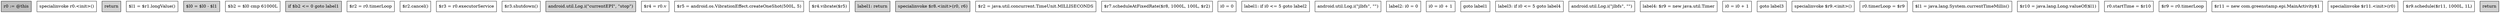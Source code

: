 ### merge dot files
digraph main {
subgraph "void <clinit>()" {
    label="void <clinit>()";
    node [shape=box];
    "0" [style=filled,fillcolor=gray,label="$z0 = java.lang.Boolean.parseBoolean(\"true\")",];
    "1" [label="com.greenstamp.epi.BuildConfig.DEBUG = $z0",];
    "2" [style=filled,fillcolor=lightgray,label="return",];
}
subgraph "void <init>()" {
    label="void <init>()";
    node [shape=box];
    "0" [style=filled,fillcolor=gray,label="r0 := @this",];
    "1" [label="specialinvoke r0.<init>()",];
    "2" [style=filled,fillcolor=lightgray,label="return",];
}
subgraph "void <init>(com.greenstamp.epi.MainActivity)" {
    label="void <init>(com.greenstamp.epi.MainActivity)";
    node [shape=box];
    "0" [style=filled,fillcolor=gray,label="r0 := @this",];
    "1" [label="$r1 := @parameter0",];
    "2" [label="r0.this$0 = $r1",];
    "3" [label="specialinvoke r0.<init>()",];
    "4" [style=filled,fillcolor=lightgray,label="return",];
}
subgraph "void run()" {
    label="void run()";
    node [shape=box];
    "0" [style=filled,fillcolor=gray,label="r0 := @this",];
    "1" [label="$r1 = r0.this$0",];
    "2" [label="$r1.timeout()",];
    "3" [label="$l0 = java.lang.System.currentTimeMillis()",];
    "4" [label="$r2 = java.lang.Long.valueOf($l0)",];
    "5" [label="r0.timeMillis = $r2",];
    "6" [label="$r3 = new java.lang.StringBuilder",];
    "7" [label="specialinvoke $r3.<init>()",];
    "8" [label="$r3 = $r3.append(\"\")",];
    "9" [label="$l0 = java.lang.System.currentTimeMillis()",];
    "10" [label="$r2 = r0.timeMillis",];
    "11" [label="$l1 = $r2.longValue()",];
    "12" [label="$l0 = $l0 - $l1",];
    "13" [label="$r3 = $r3.append($l0)",];
    "14" [label="$r4 = $r3.toString()",];
    "15" [label="android.util.Log.i(\"executionTime\", $r4)",];
    "16" [style=filled,fillcolor=lightgray,label="return",];
}
subgraph "void <init>(com.greenstamp.epi.MainActivity,android.os.BatteryManager)" {
    label="void <init>(com.greenstamp.epi.MainActivity,android.os.BatteryManager)";
    node [shape=box];
    "0" [style=filled,fillcolor=gray,label="r0 := @this",];
    "1" [label="$r1 := @parameter0",];
    "2" [label="$r2 := @parameter1",];
    "3" [label="specialinvoke r0.<init>()",];
    "4" [label="r0.f$0 = $r1",];
    "5" [label="r0.f$1 = $r2",];
    "6" [style=filled,fillcolor=lightgray,label="return",];
}
subgraph "void run()" {
    label="void run()";
    node [shape=box];
    "0" [style=filled,fillcolor=gray,label="r0 := @this",];
    "1" [label="$r1 = r0.f$0",];
    "2" [label="$r2 = r0.f$1",];
    "3" [label="$r1.lambda$onCreate$0$com-greenstamp-epi-MainActivity($r2)",];
    "4" [style=filled,fillcolor=lightgray,label="return",];
}
subgraph "void <init>()" {
    label="void <init>()";
    node [shape=box];
    "0" [style=filled,fillcolor=gray,label="r0 := @this",];
    "1" [label="specialinvoke r0.<init>()",];
    "2" [style=filled,fillcolor=lightgray,label="return",];
}
subgraph "void lambda$onCreate$0$com-greenstamp-epi-MainActivity(android.os.BatteryManager)" {
    label="void lambda$onCreate$0$com-greenstamp-epi-MainActivity(android.os.BatteryManager)";
    node [shape=box];
    "0" [style=filled,fillcolor=gray,label="r0 := @this",];
    "1" [label="$r1 := @parameter0",];
    "2" [label="$l0 = $r1.getLongProperty(2)",];
    "3" [label="r0.current = $l0",];
    "4" [label="$r2 = new java.lang.StringBuilder",];
    "5" [label="specialinvoke $r2.<init>()",];
    "6" [label="$r2 = $r2.append(\"\")",];
    "7" [label="$l0 = r0.current",];
    "8" [label="$r2 = $r2.append($l0)",];
    "9" [label="$r3 = $r2.toString()",];
    "10" [label="android.util.Log.i(\"currentEPI\", $r3)",];
    "11" [style=filled,fillcolor=lightgray,label="return",];
}
subgraph "void onCreate(android.os.Bundle)" {
    label="void onCreate(android.os.Bundle)";
    node [shape=box];
    "0" [style=filled,fillcolor=gray,label="r0 := @this",];
    "1" [label="$r1 := @parameter0",];
    "2" [label="specialinvoke r0.onCreate($r1)",];
    "3" [label="$r3 = r0.getWindow()",];
    "4" [label="$r3.addFlags(128)",];
    "5" [label="r0.setTurnScreenOn(1)",];
    "6" [label="r0.setContentView(2131427376)",];
    "7" [label="$r4 = r0.getSystemService(\"vibrator\")",];
    "8" [label="r5 = (android.os.Vibrator) $r4",];
    "9" [label="r0.v = r5",];
    "10" [label="$r4 = r0.getSystemService(\"batterymanager\")",];
    "11" [label="r6 = (android.os.BatteryManager) $r4",];
    "12" [label="r0.myActivity = r0",];
    "13" [label="$r7 = java.util.concurrent.Executors.newScheduledThreadPool(1)",];
    "14" [label="r0.executorService = $r7",];
    "15" [label="$r8 = new com.greenstamp.epi.MainActivity$$ExternalSyntheticLambda0",];
    "16" [label="specialinvoke $r8.<init>(r0, r6)",];
    "17" [label="$r2 = java.util.concurrent.TimeUnit.MILLISECONDS",];
    "18" [label="$r7.scheduleAtFixedRate($r8, 1000L, 100L, $r2)",];
    "19" [label="i0 = 0",];
    "20" [label="label1: if i0 <= 5 goto label2",];
    "21" [label="android.util.Log.i(\"jlbfs\", \"\")",];
    "24" [label="label2: i0 = 0",];
    "22" [label="i0 = i0 + 1",];
    "23" [label="goto label1",];
    "25" [label="label3: if i0 <= 5 goto label4",];
    "26" [label="android.util.Log.i(\"jlbfs\", \"\")",];
    "29" [label="label4: $r9 = new java.util.Timer",];
    "27" [label="i0 = i0 + 1",];
    "28" [label="goto label3",];
    "30" [label="specialinvoke $r9.<init>()",];
    "31" [label="r0.timerLoop = $r9",];
    "32" [label="$l1 = java.lang.System.currentTimeMillis()",];
    "33" [label="$r10 = java.lang.Long.valueOf($l1)",];
    "34" [label="r0.startTime = $r10",];
    "35" [label="$r9 = r0.timerLoop",];
    "36" [label="$r11 = new com.greenstamp.epi.MainActivity$1",];
    "37" [label="specialinvoke $r11.<init>(r0)",];
    "38" [label="$r9.schedule($r11, 1000L, 1L)",];
    "39" [style=filled,fillcolor=lightgray,label="return",];
}
subgraph "void timeout()" {
    label="void timeout()";
    node [shape=box];
    "0" [style=filled,fillcolor=gray,label="r0 := @this",];
    "1" [label="$l0 = java.lang.System.currentTimeMillis()",];
    "2" [label="$r1 = r0.startTime",];
    "3" [label="$l1 = $r1.longValue()",];
    "4" [label="$l0 = $l0 - $l1",];
    "5" [label="$b2 = $l0 cmp 61000L",];
    "6" [label="if $b2 <= 0 goto label1",];
    "7" [label="$r2 = r0.timerLoop",];
    "15" [style=filled,fillcolor=lightgray,label="label1: return",];
    "8" [label="$r2.cancel()",];
    "9" [label="$r3 = r0.executorService",];
    "10" [label="$r3.shutdown()",];
    "11" [label="android.util.Log.i(\"currentEPI\", \"stop\")",];
    "12" [label="$r4 = r0.v",];
    "13" [label="$r5 = android.os.VibrationEffect.createOneShot(500L, 5)",];
    "14" [label="$r4.vibrate($r5)",];
}
subgraph "void <init>()" {
    label="void <init>()";
    node [shape=box];
    "0" [style=filled,fillcolor=gray,label="r0 := @this",];
    "1" [label="specialinvoke r0.<init>()",];
    "2" [style=filled,fillcolor=lightgray,label="return",];
}
}